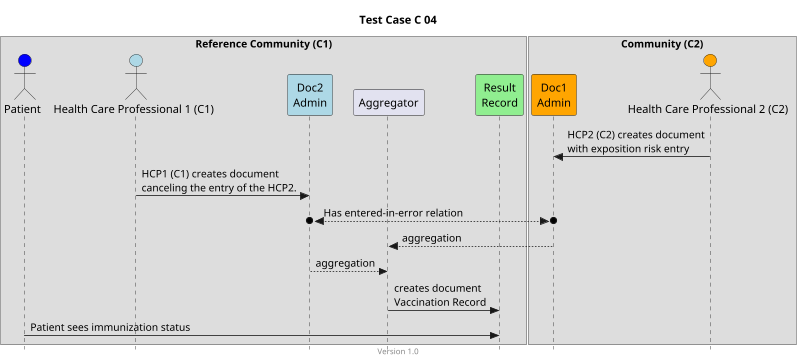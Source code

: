 @startuml
title Test Case C 04
footer Version 1.0
skinparam responseMessageBelowArrow true
skinparam style strictuml
scale max 800 width


box "Reference Community (C1)"
actor "Patient" as PAT #blue
actor "Health Care Professional 1 (C1)" as HCP1_C1 #lightblue
participant "Doc2\nAdmin" as Doc2 #lightblue
participant Aggregator as AGG
participant "Result\nRecord" as RES #lightgreen
end box

box "Community (C2)"
participant "Doc1\nAdmin" as Doc1 #orange
actor "Health Care Professional 2 (C2)" as HCP2_C2 #orange
end box

HCP2_C2 -> Doc1: HCP2 (C2) creates document\nwith exposition risk entry

HCP1_C1 -> Doc2: HCP1 (C1) creates document\ncanceling the entry of the HCP2.

Doc2 o<-->o Doc1: Has entered-in-error relation

Doc1 --> AGG: aggregation
Doc2 --> AGG: aggregation
AGG -> RES: creates document\nVaccination Record 
PAT -> RES: Patient sees immunization status


@enduml
